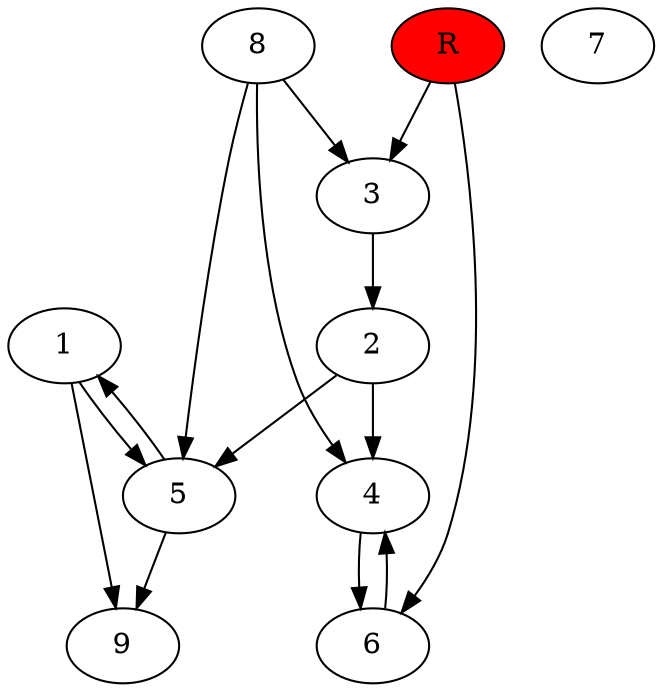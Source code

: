 digraph prb20202 {
	1
	2
	3
	4
	5
	6
	7
	8
	R [fillcolor="#ff0000" style=filled]
	1 -> 5
	1 -> 9
	2 -> 4
	2 -> 5
	3 -> 2
	4 -> 6
	5 -> 1
	5 -> 9
	6 -> 4
	8 -> 3
	8 -> 4
	8 -> 5
	R -> 3
	R -> 6
}
